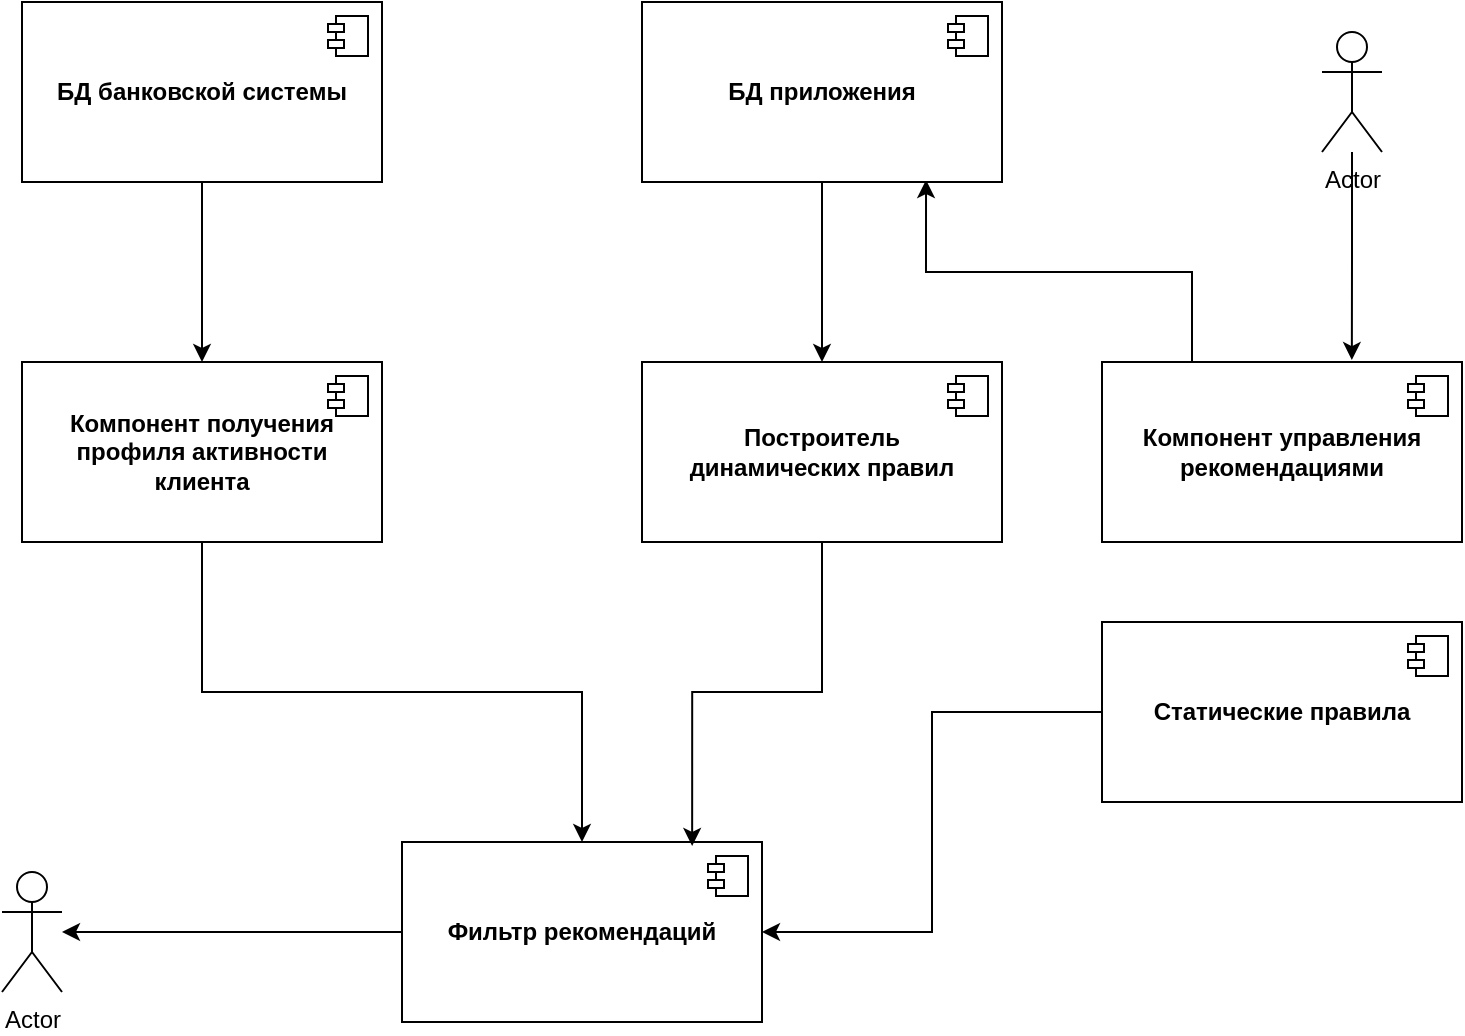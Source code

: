 <mxfile version="27.1.4">
  <diagram name="Страница — 1" id="dqDWMR-KbDqhePptvrCt">
    <mxGraphModel dx="1426" dy="-408" grid="1" gridSize="10" guides="1" tooltips="1" connect="1" arrows="1" fold="1" page="1" pageScale="1" pageWidth="827" pageHeight="1169" math="0" shadow="0">
      <root>
        <mxCell id="0" />
        <mxCell id="1" parent="0" />
        <mxCell id="J2W_DL_MIdQ7LMWqJL3--67" style="edgeStyle=orthogonalEdgeStyle;rounded=0;orthogonalLoop=1;jettySize=auto;html=1;exitX=0.5;exitY=1;exitDx=0;exitDy=0;entryX=0.5;entryY=0;entryDx=0;entryDy=0;" edge="1" parent="1" source="J2W_DL_MIdQ7LMWqJL3--4" target="J2W_DL_MIdQ7LMWqJL3--8">
          <mxGeometry relative="1" as="geometry" />
        </mxCell>
        <mxCell id="J2W_DL_MIdQ7LMWqJL3--4" value="&lt;b&gt;БД банковской системы&lt;/b&gt;" style="html=1;dropTarget=0;whiteSpace=wrap;" vertex="1" parent="1">
          <mxGeometry x="80" y="1220" width="180" height="90" as="geometry" />
        </mxCell>
        <mxCell id="J2W_DL_MIdQ7LMWqJL3--5" value="" style="shape=module;jettyWidth=8;jettyHeight=4;" vertex="1" parent="J2W_DL_MIdQ7LMWqJL3--4">
          <mxGeometry x="1" width="20" height="20" relative="1" as="geometry">
            <mxPoint x="-27" y="7" as="offset" />
          </mxGeometry>
        </mxCell>
        <mxCell id="J2W_DL_MIdQ7LMWqJL3--58" style="edgeStyle=orthogonalEdgeStyle;rounded=0;orthogonalLoop=1;jettySize=auto;html=1;exitX=0.5;exitY=1;exitDx=0;exitDy=0;entryX=0.5;entryY=0;entryDx=0;entryDy=0;" edge="1" parent="1" source="J2W_DL_MIdQ7LMWqJL3--6" target="J2W_DL_MIdQ7LMWqJL3--13">
          <mxGeometry relative="1" as="geometry" />
        </mxCell>
        <mxCell id="J2W_DL_MIdQ7LMWqJL3--65" style="edgeStyle=orthogonalEdgeStyle;rounded=0;orthogonalLoop=1;jettySize=auto;html=1;exitX=0.25;exitY=0;exitDx=0;exitDy=0;entryX=0.789;entryY=0.989;entryDx=0;entryDy=0;entryPerimeter=0;" edge="1" parent="1" source="J2W_DL_MIdQ7LMWqJL3--10" target="J2W_DL_MIdQ7LMWqJL3--6">
          <mxGeometry relative="1" as="geometry" />
        </mxCell>
        <mxCell id="J2W_DL_MIdQ7LMWqJL3--6" value="&lt;b&gt;БД приложения&lt;/b&gt;" style="html=1;dropTarget=0;whiteSpace=wrap;" vertex="1" parent="1">
          <mxGeometry x="390" y="1220" width="180" height="90" as="geometry" />
        </mxCell>
        <mxCell id="J2W_DL_MIdQ7LMWqJL3--7" value="" style="shape=module;jettyWidth=8;jettyHeight=4;" vertex="1" parent="J2W_DL_MIdQ7LMWqJL3--6">
          <mxGeometry x="1" width="20" height="20" relative="1" as="geometry">
            <mxPoint x="-27" y="7" as="offset" />
          </mxGeometry>
        </mxCell>
        <mxCell id="J2W_DL_MIdQ7LMWqJL3--52" style="edgeStyle=orthogonalEdgeStyle;rounded=0;orthogonalLoop=1;jettySize=auto;html=1;exitX=0.5;exitY=1;exitDx=0;exitDy=0;entryX=0.5;entryY=0;entryDx=0;entryDy=0;" edge="1" parent="1" source="J2W_DL_MIdQ7LMWqJL3--8" target="J2W_DL_MIdQ7LMWqJL3--19">
          <mxGeometry relative="1" as="geometry" />
        </mxCell>
        <mxCell id="J2W_DL_MIdQ7LMWqJL3--8" value="&lt;b&gt;Компонент получения&lt;br&gt;профиля активности&lt;/b&gt;&lt;div&gt;&lt;b&gt;клиента&lt;/b&gt;&lt;/div&gt;" style="html=1;dropTarget=0;whiteSpace=wrap;" vertex="1" parent="1">
          <mxGeometry x="80" y="1400" width="180" height="90" as="geometry" />
        </mxCell>
        <mxCell id="J2W_DL_MIdQ7LMWqJL3--9" value="" style="shape=module;jettyWidth=8;jettyHeight=4;" vertex="1" parent="J2W_DL_MIdQ7LMWqJL3--8">
          <mxGeometry x="1" width="20" height="20" relative="1" as="geometry">
            <mxPoint x="-27" y="7" as="offset" />
          </mxGeometry>
        </mxCell>
        <mxCell id="J2W_DL_MIdQ7LMWqJL3--10" value="&lt;b&gt;Компонент управления&lt;br&gt;рекомендациями&lt;/b&gt;" style="html=1;dropTarget=0;whiteSpace=wrap;" vertex="1" parent="1">
          <mxGeometry x="620" y="1400" width="180" height="90" as="geometry" />
        </mxCell>
        <mxCell id="J2W_DL_MIdQ7LMWqJL3--11" value="" style="shape=module;jettyWidth=8;jettyHeight=4;" vertex="1" parent="J2W_DL_MIdQ7LMWqJL3--10">
          <mxGeometry x="1" width="20" height="20" relative="1" as="geometry">
            <mxPoint x="-27" y="7" as="offset" />
          </mxGeometry>
        </mxCell>
        <mxCell id="J2W_DL_MIdQ7LMWqJL3--13" value="&lt;b&gt;Построитель&lt;br&gt;динамических правил&lt;/b&gt;" style="html=1;dropTarget=0;whiteSpace=wrap;" vertex="1" parent="1">
          <mxGeometry x="390" y="1400" width="180" height="90" as="geometry" />
        </mxCell>
        <mxCell id="J2W_DL_MIdQ7LMWqJL3--14" value="" style="shape=module;jettyWidth=8;jettyHeight=4;" vertex="1" parent="J2W_DL_MIdQ7LMWqJL3--13">
          <mxGeometry x="1" width="20" height="20" relative="1" as="geometry">
            <mxPoint x="-27" y="7" as="offset" />
          </mxGeometry>
        </mxCell>
        <mxCell id="J2W_DL_MIdQ7LMWqJL3--54" style="edgeStyle=orthogonalEdgeStyle;rounded=0;orthogonalLoop=1;jettySize=auto;html=1;exitX=0;exitY=0.5;exitDx=0;exitDy=0;entryX=1;entryY=0.5;entryDx=0;entryDy=0;" edge="1" parent="1" source="J2W_DL_MIdQ7LMWqJL3--15" target="J2W_DL_MIdQ7LMWqJL3--19">
          <mxGeometry relative="1" as="geometry" />
        </mxCell>
        <mxCell id="J2W_DL_MIdQ7LMWqJL3--15" value="&lt;b&gt;Статические правила&lt;/b&gt;" style="html=1;dropTarget=0;whiteSpace=wrap;" vertex="1" parent="1">
          <mxGeometry x="620" y="1530" width="180" height="90" as="geometry" />
        </mxCell>
        <mxCell id="J2W_DL_MIdQ7LMWqJL3--16" value="" style="shape=module;jettyWidth=8;jettyHeight=4;" vertex="1" parent="J2W_DL_MIdQ7LMWqJL3--15">
          <mxGeometry x="1" width="20" height="20" relative="1" as="geometry">
            <mxPoint x="-27" y="7" as="offset" />
          </mxGeometry>
        </mxCell>
        <mxCell id="J2W_DL_MIdQ7LMWqJL3--19" value="&lt;b&gt;Фильтр рекомендаций&lt;/b&gt;" style="html=1;dropTarget=0;whiteSpace=wrap;" vertex="1" parent="1">
          <mxGeometry x="270" y="1640" width="180" height="90" as="geometry" />
        </mxCell>
        <mxCell id="J2W_DL_MIdQ7LMWqJL3--20" value="" style="shape=module;jettyWidth=8;jettyHeight=4;" vertex="1" parent="J2W_DL_MIdQ7LMWqJL3--19">
          <mxGeometry x="1" width="20" height="20" relative="1" as="geometry">
            <mxPoint x="-27" y="7" as="offset" />
          </mxGeometry>
        </mxCell>
        <mxCell id="J2W_DL_MIdQ7LMWqJL3--40" value="" style="ellipse;whiteSpace=wrap;html=1;align=center;aspect=fixed;fillColor=none;strokeColor=none;resizable=0;perimeter=centerPerimeter;rotatable=0;allowArrows=0;points=[];outlineConnect=1;" vertex="1" parent="1">
          <mxGeometry x="400" y="1360" width="10" height="10" as="geometry" />
        </mxCell>
        <mxCell id="J2W_DL_MIdQ7LMWqJL3--53" style="edgeStyle=orthogonalEdgeStyle;rounded=0;orthogonalLoop=1;jettySize=auto;html=1;exitX=0.5;exitY=1;exitDx=0;exitDy=0;entryX=0.806;entryY=0.022;entryDx=0;entryDy=0;entryPerimeter=0;" edge="1" parent="1" source="J2W_DL_MIdQ7LMWqJL3--13" target="J2W_DL_MIdQ7LMWqJL3--19">
          <mxGeometry relative="1" as="geometry" />
        </mxCell>
        <mxCell id="J2W_DL_MIdQ7LMWqJL3--56" value="" style="ellipse;whiteSpace=wrap;html=1;align=center;aspect=fixed;fillColor=none;strokeColor=none;resizable=0;perimeter=centerPerimeter;rotatable=0;allowArrows=0;points=[];outlineConnect=1;" vertex="1" parent="1">
          <mxGeometry x="720" y="1400" width="10" height="10" as="geometry" />
        </mxCell>
        <mxCell id="J2W_DL_MIdQ7LMWqJL3--70" value="Actor" style="shape=umlActor;verticalLabelPosition=bottom;verticalAlign=top;html=1;" vertex="1" parent="1">
          <mxGeometry x="730" y="1235" width="30" height="60" as="geometry" />
        </mxCell>
        <mxCell id="J2W_DL_MIdQ7LMWqJL3--73" style="edgeStyle=orthogonalEdgeStyle;rounded=0;orthogonalLoop=1;jettySize=auto;html=1;entryX=0.694;entryY=-0.011;entryDx=0;entryDy=0;entryPerimeter=0;" edge="1" parent="1" source="J2W_DL_MIdQ7LMWqJL3--70" target="J2W_DL_MIdQ7LMWqJL3--10">
          <mxGeometry relative="1" as="geometry" />
        </mxCell>
        <mxCell id="J2W_DL_MIdQ7LMWqJL3--77" value="Actor" style="shape=umlActor;verticalLabelPosition=bottom;verticalAlign=top;html=1;" vertex="1" parent="1">
          <mxGeometry x="70" y="1655" width="30" height="60" as="geometry" />
        </mxCell>
        <mxCell id="J2W_DL_MIdQ7LMWqJL3--78" style="edgeStyle=orthogonalEdgeStyle;rounded=0;orthogonalLoop=1;jettySize=auto;html=1;exitX=0;exitY=0.5;exitDx=0;exitDy=0;" edge="1" parent="1" source="J2W_DL_MIdQ7LMWqJL3--19" target="J2W_DL_MIdQ7LMWqJL3--77">
          <mxGeometry relative="1" as="geometry" />
        </mxCell>
      </root>
    </mxGraphModel>
  </diagram>
</mxfile>
